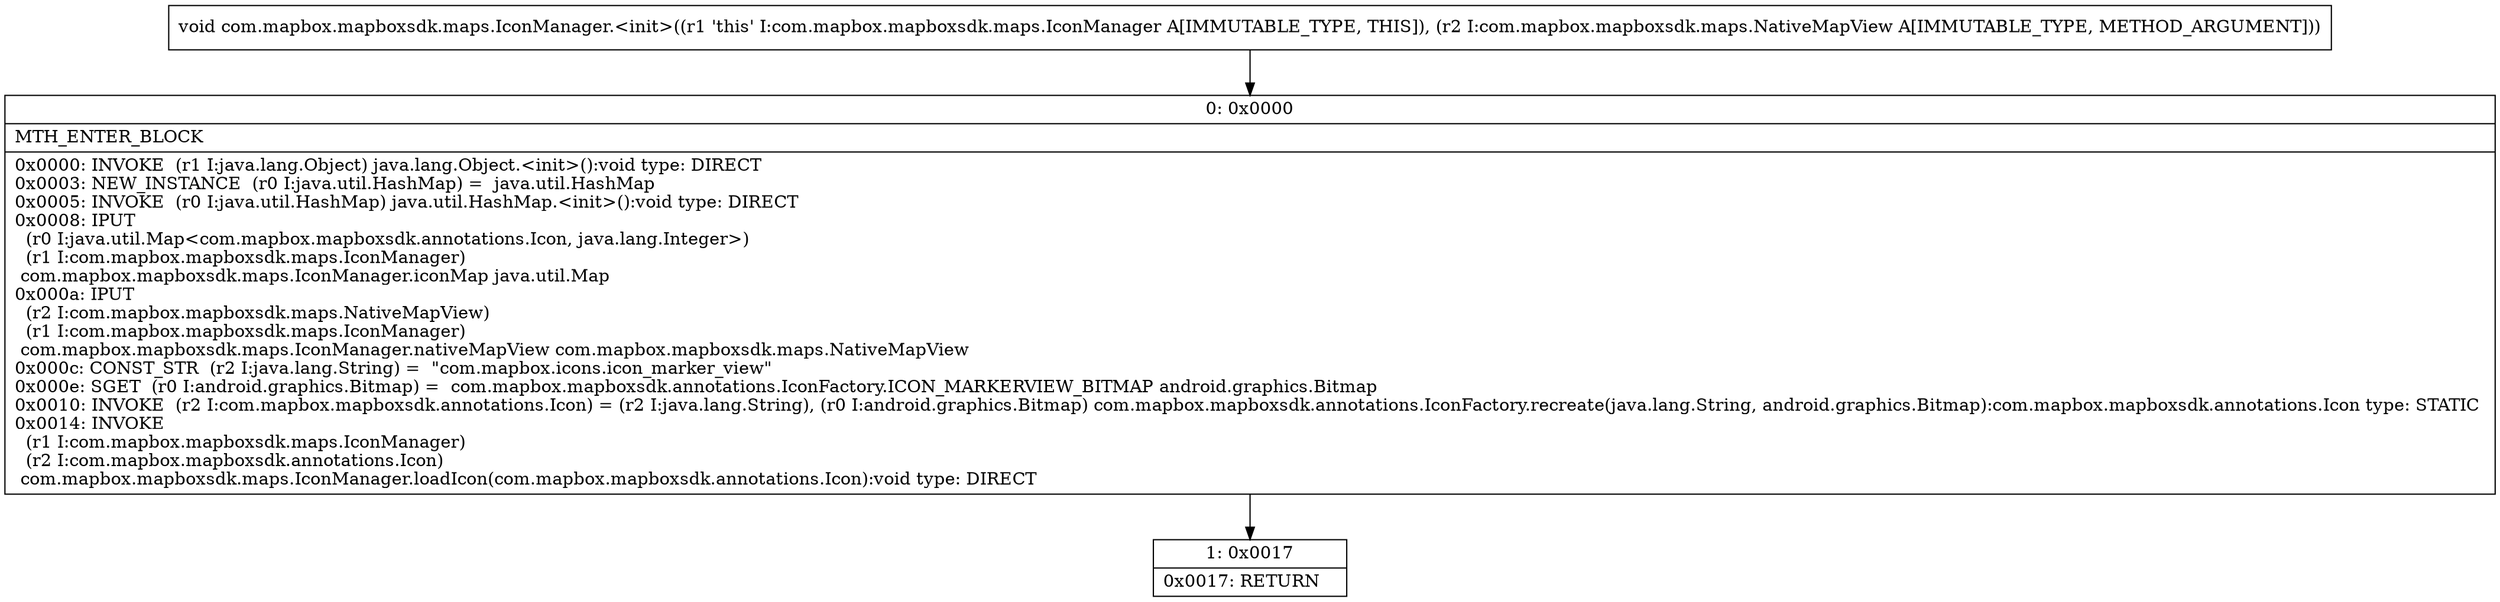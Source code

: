 digraph "CFG forcom.mapbox.mapboxsdk.maps.IconManager.\<init\>(Lcom\/mapbox\/mapboxsdk\/maps\/NativeMapView;)V" {
Node_0 [shape=record,label="{0\:\ 0x0000|MTH_ENTER_BLOCK\l|0x0000: INVOKE  (r1 I:java.lang.Object) java.lang.Object.\<init\>():void type: DIRECT \l0x0003: NEW_INSTANCE  (r0 I:java.util.HashMap) =  java.util.HashMap \l0x0005: INVOKE  (r0 I:java.util.HashMap) java.util.HashMap.\<init\>():void type: DIRECT \l0x0008: IPUT  \l  (r0 I:java.util.Map\<com.mapbox.mapboxsdk.annotations.Icon, java.lang.Integer\>)\l  (r1 I:com.mapbox.mapboxsdk.maps.IconManager)\l com.mapbox.mapboxsdk.maps.IconManager.iconMap java.util.Map \l0x000a: IPUT  \l  (r2 I:com.mapbox.mapboxsdk.maps.NativeMapView)\l  (r1 I:com.mapbox.mapboxsdk.maps.IconManager)\l com.mapbox.mapboxsdk.maps.IconManager.nativeMapView com.mapbox.mapboxsdk.maps.NativeMapView \l0x000c: CONST_STR  (r2 I:java.lang.String) =  \"com.mapbox.icons.icon_marker_view\" \l0x000e: SGET  (r0 I:android.graphics.Bitmap) =  com.mapbox.mapboxsdk.annotations.IconFactory.ICON_MARKERVIEW_BITMAP android.graphics.Bitmap \l0x0010: INVOKE  (r2 I:com.mapbox.mapboxsdk.annotations.Icon) = (r2 I:java.lang.String), (r0 I:android.graphics.Bitmap) com.mapbox.mapboxsdk.annotations.IconFactory.recreate(java.lang.String, android.graphics.Bitmap):com.mapbox.mapboxsdk.annotations.Icon type: STATIC \l0x0014: INVOKE  \l  (r1 I:com.mapbox.mapboxsdk.maps.IconManager)\l  (r2 I:com.mapbox.mapboxsdk.annotations.Icon)\l com.mapbox.mapboxsdk.maps.IconManager.loadIcon(com.mapbox.mapboxsdk.annotations.Icon):void type: DIRECT \l}"];
Node_1 [shape=record,label="{1\:\ 0x0017|0x0017: RETURN   \l}"];
MethodNode[shape=record,label="{void com.mapbox.mapboxsdk.maps.IconManager.\<init\>((r1 'this' I:com.mapbox.mapboxsdk.maps.IconManager A[IMMUTABLE_TYPE, THIS]), (r2 I:com.mapbox.mapboxsdk.maps.NativeMapView A[IMMUTABLE_TYPE, METHOD_ARGUMENT])) }"];
MethodNode -> Node_0;
Node_0 -> Node_1;
}

